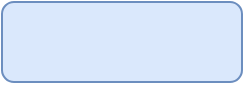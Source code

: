 <mxfile version="10.4.2" type="github"><diagram id="E0leLEBqLMISlwUF7ovg" name="Page-1"><mxGraphModel dx="840" dy="484" grid="1" gridSize="10" guides="1" tooltips="1" connect="1" arrows="1" fold="1" page="1" pageScale="1" pageWidth="827" pageHeight="1169" math="0" shadow="0"><root><mxCell id="0"/><mxCell id="1" parent="0"/><mxCell id="JSXfGN2AbdsoVDcFzYXB-2" value="" style="rounded=1;whiteSpace=wrap;html=1;fillColor=#dae8fc;strokeColor=#6c8ebf;" parent="1" vertex="1"><mxGeometry x="30" y="110" width="120" height="40" as="geometry"/></mxCell></root></mxGraphModel></diagram></mxfile>